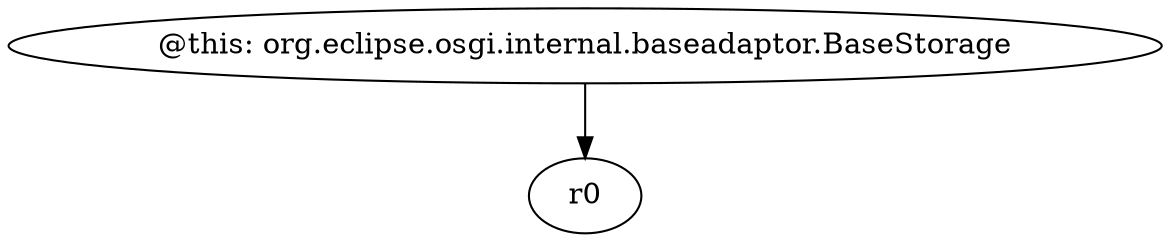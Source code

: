 digraph g {
0[label="@this: org.eclipse.osgi.internal.baseadaptor.BaseStorage"]
1[label="r0"]
0->1[label=""]
}